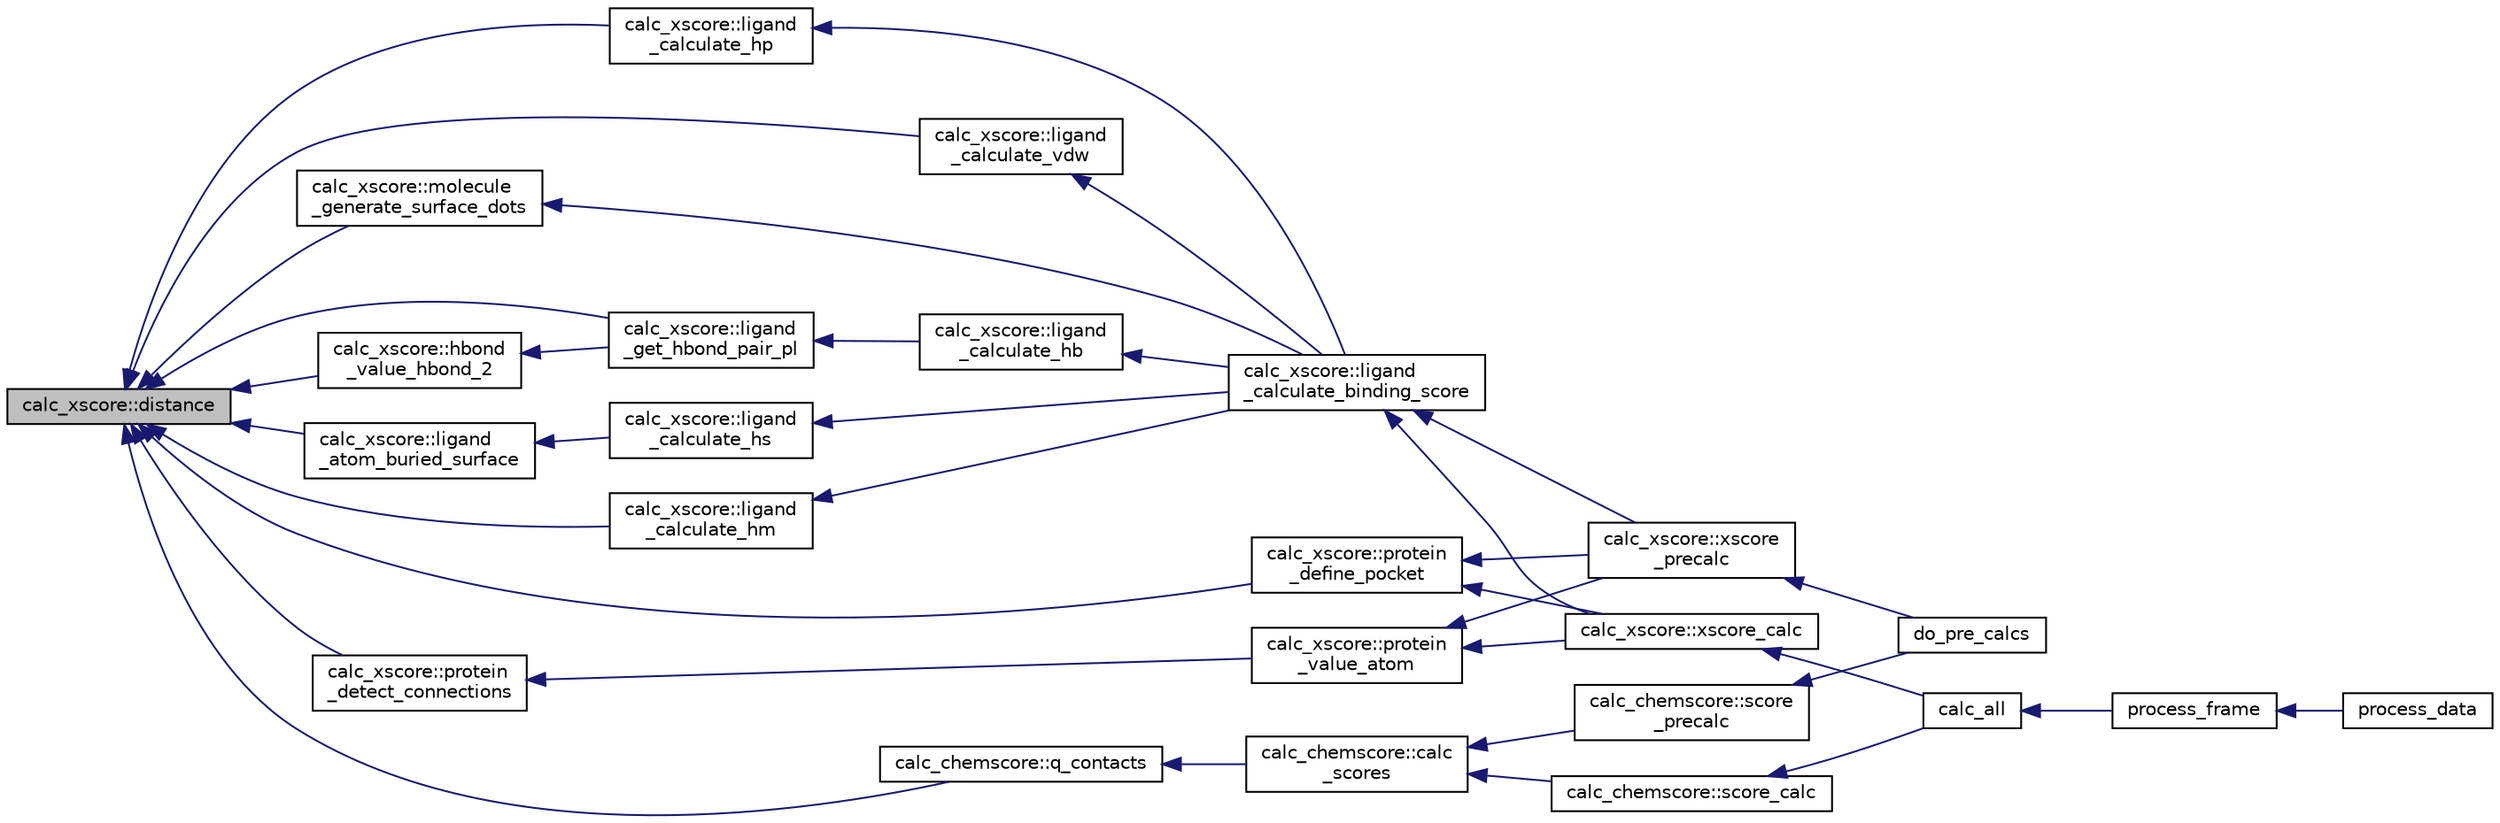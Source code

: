 digraph "calc_xscore::distance"
{
  edge [fontname="Helvetica",fontsize="10",labelfontname="Helvetica",labelfontsize="10"];
  node [fontname="Helvetica",fontsize="10",shape=record];
  rankdir="LR";
  Node1 [label="calc_xscore::distance",height=0.2,width=0.4,color="black", fillcolor="grey75", style="filled" fontcolor="black"];
  Node1 -> Node2 [dir="back",color="midnightblue",fontsize="10",style="solid"];
  Node2 [label="calc_xscore::hbond\l_value_hbond_2",height=0.2,width=0.4,color="black", fillcolor="white", style="filled",URL="$classcalc__xscore.html#a0aa62d861bc4489fd6081e0680c156bb"];
  Node2 -> Node3 [dir="back",color="midnightblue",fontsize="10",style="solid"];
  Node3 [label="calc_xscore::ligand\l_get_hbond_pair_pl",height=0.2,width=0.4,color="black", fillcolor="white", style="filled",URL="$classcalc__xscore.html#ae97596aac5895fa621029e53165c933a"];
  Node3 -> Node4 [dir="back",color="midnightblue",fontsize="10",style="solid"];
  Node4 [label="calc_xscore::ligand\l_calculate_hb",height=0.2,width=0.4,color="black", fillcolor="white", style="filled",URL="$classcalc__xscore.html#aec79b7e53911e002ecaae12b252c93e0"];
  Node4 -> Node5 [dir="back",color="midnightblue",fontsize="10",style="solid"];
  Node5 [label="calc_xscore::ligand\l_calculate_binding_score",height=0.2,width=0.4,color="black", fillcolor="white", style="filled",URL="$classcalc__xscore.html#aa21b212c6de7c3b229d8d91ee336630a"];
  Node5 -> Node6 [dir="back",color="midnightblue",fontsize="10",style="solid"];
  Node6 [label="calc_xscore::xscore\l_precalc",height=0.2,width=0.4,color="black", fillcolor="white", style="filled",URL="$classcalc__xscore.html#a1dd20b02356cb3c99283799d1030d1ba"];
  Node6 -> Node7 [dir="back",color="midnightblue",fontsize="10",style="solid"];
  Node7 [label="do_pre_calcs",height=0.2,width=0.4,color="black", fillcolor="white", style="filled",URL="$qcalc_8f90.html#a6de35d783d8e2c1ffead6a9dbf61ebb6"];
  Node5 -> Node8 [dir="back",color="midnightblue",fontsize="10",style="solid"];
  Node8 [label="calc_xscore::xscore_calc",height=0.2,width=0.4,color="black", fillcolor="white", style="filled",URL="$classcalc__xscore.html#a1f2c852d7a1ed801d7b14ce6205a384e"];
  Node8 -> Node9 [dir="back",color="midnightblue",fontsize="10",style="solid"];
  Node9 [label="calc_all",height=0.2,width=0.4,color="black", fillcolor="white", style="filled",URL="$qcalc_8f90.html#a5befd1d444d41d7d1e4bf8b297c17ee2"];
  Node9 -> Node10 [dir="back",color="midnightblue",fontsize="10",style="solid"];
  Node10 [label="process_frame",height=0.2,width=0.4,color="black", fillcolor="white", style="filled",URL="$qcalc_8f90.html#a93dcacb957411ed0d0471fe8a31c60d6"];
  Node10 -> Node11 [dir="back",color="midnightblue",fontsize="10",style="solid"];
  Node11 [label="process_data",height=0.2,width=0.4,color="black", fillcolor="white", style="filled",URL="$qcalc_8f90.html#a7d2d447954fb385bdca4f228de92b1eb"];
  Node1 -> Node12 [dir="back",color="midnightblue",fontsize="10",style="solid"];
  Node12 [label="calc_xscore::ligand\l_atom_buried_surface",height=0.2,width=0.4,color="black", fillcolor="white", style="filled",URL="$classcalc__xscore.html#a74e877e2e455f77a9d0fcf7c093d7dfe"];
  Node12 -> Node13 [dir="back",color="midnightblue",fontsize="10",style="solid"];
  Node13 [label="calc_xscore::ligand\l_calculate_hs",height=0.2,width=0.4,color="black", fillcolor="white", style="filled",URL="$classcalc__xscore.html#aff087fd515634edbf8fcd35caca1593a"];
  Node13 -> Node5 [dir="back",color="midnightblue",fontsize="10",style="solid"];
  Node1 -> Node14 [dir="back",color="midnightblue",fontsize="10",style="solid"];
  Node14 [label="calc_xscore::ligand\l_calculate_hm",height=0.2,width=0.4,color="black", fillcolor="white", style="filled",URL="$classcalc__xscore.html#a93a92dba0cb176faabb5c14f887ab2c9"];
  Node14 -> Node5 [dir="back",color="midnightblue",fontsize="10",style="solid"];
  Node1 -> Node15 [dir="back",color="midnightblue",fontsize="10",style="solid"];
  Node15 [label="calc_xscore::ligand\l_calculate_hp",height=0.2,width=0.4,color="black", fillcolor="white", style="filled",URL="$classcalc__xscore.html#a55700e2483d6a735ce980eeedc8b86f4"];
  Node15 -> Node5 [dir="back",color="midnightblue",fontsize="10",style="solid"];
  Node1 -> Node16 [dir="back",color="midnightblue",fontsize="10",style="solid"];
  Node16 [label="calc_xscore::ligand\l_calculate_vdw",height=0.2,width=0.4,color="black", fillcolor="white", style="filled",URL="$classcalc__xscore.html#a3ce2abd7feaec5ed7c7c15f3ed6dc38b"];
  Node16 -> Node5 [dir="back",color="midnightblue",fontsize="10",style="solid"];
  Node1 -> Node3 [dir="back",color="midnightblue",fontsize="10",style="solid"];
  Node1 -> Node17 [dir="back",color="midnightblue",fontsize="10",style="solid"];
  Node17 [label="calc_xscore::molecule\l_generate_surface_dots",height=0.2,width=0.4,color="black", fillcolor="white", style="filled",URL="$classcalc__xscore.html#a3a384f1b62ccb01b1b379a50deeaff5b"];
  Node17 -> Node5 [dir="back",color="midnightblue",fontsize="10",style="solid"];
  Node1 -> Node18 [dir="back",color="midnightblue",fontsize="10",style="solid"];
  Node18 [label="calc_xscore::protein\l_define_pocket",height=0.2,width=0.4,color="black", fillcolor="white", style="filled",URL="$classcalc__xscore.html#ae8388e5bcc799443fceb243046278e17"];
  Node18 -> Node6 [dir="back",color="midnightblue",fontsize="10",style="solid"];
  Node18 -> Node8 [dir="back",color="midnightblue",fontsize="10",style="solid"];
  Node1 -> Node19 [dir="back",color="midnightblue",fontsize="10",style="solid"];
  Node19 [label="calc_xscore::protein\l_detect_connections",height=0.2,width=0.4,color="black", fillcolor="white", style="filled",URL="$classcalc__xscore.html#a7ab444036cc1bc45a37f652a06b72b9b"];
  Node19 -> Node20 [dir="back",color="midnightblue",fontsize="10",style="solid"];
  Node20 [label="calc_xscore::protein\l_value_atom",height=0.2,width=0.4,color="black", fillcolor="white", style="filled",URL="$classcalc__xscore.html#a5a5ffe118d359c23175fcd5fdff1c5d6"];
  Node20 -> Node6 [dir="back",color="midnightblue",fontsize="10",style="solid"];
  Node20 -> Node8 [dir="back",color="midnightblue",fontsize="10",style="solid"];
  Node1 -> Node21 [dir="back",color="midnightblue",fontsize="10",style="solid"];
  Node21 [label="calc_chemscore::q_contacts",height=0.2,width=0.4,color="black", fillcolor="white", style="filled",URL="$classcalc__chemscore.html#a92a6bfaa5082d7b7d825e44c40226307"];
  Node21 -> Node22 [dir="back",color="midnightblue",fontsize="10",style="solid"];
  Node22 [label="calc_chemscore::calc\l_scores",height=0.2,width=0.4,color="black", fillcolor="white", style="filled",URL="$classcalc__chemscore.html#ac685deaa80ea9769e36c6b9ac8c8462d"];
  Node22 -> Node23 [dir="back",color="midnightblue",fontsize="10",style="solid"];
  Node23 [label="calc_chemscore::score_calc",height=0.2,width=0.4,color="black", fillcolor="white", style="filled",URL="$classcalc__chemscore.html#a678c1ccc18920a66c00a8fe528997561"];
  Node23 -> Node9 [dir="back",color="midnightblue",fontsize="10",style="solid"];
  Node22 -> Node24 [dir="back",color="midnightblue",fontsize="10",style="solid"];
  Node24 [label="calc_chemscore::score\l_precalc",height=0.2,width=0.4,color="black", fillcolor="white", style="filled",URL="$classcalc__chemscore.html#a1dbdeb7c4eb3b9068a041f3b08224417"];
  Node24 -> Node7 [dir="back",color="midnightblue",fontsize="10",style="solid"];
}

